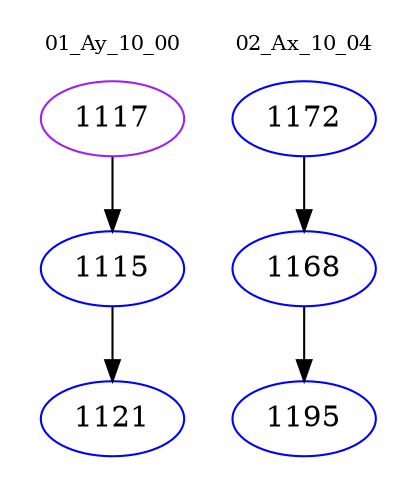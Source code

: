 digraph{
subgraph cluster_0 {
color = white
label = "01_Ay_10_00";
fontsize=10;
T0_1117 [label="1117", color="purple"]
T0_1117 -> T0_1115 [color="black"]
T0_1115 [label="1115", color="blue"]
T0_1115 -> T0_1121 [color="black"]
T0_1121 [label="1121", color="blue"]
}
subgraph cluster_1 {
color = white
label = "02_Ax_10_04";
fontsize=10;
T1_1172 [label="1172", color="blue"]
T1_1172 -> T1_1168 [color="black"]
T1_1168 [label="1168", color="blue"]
T1_1168 -> T1_1195 [color="black"]
T1_1195 [label="1195", color="blue"]
}
}
